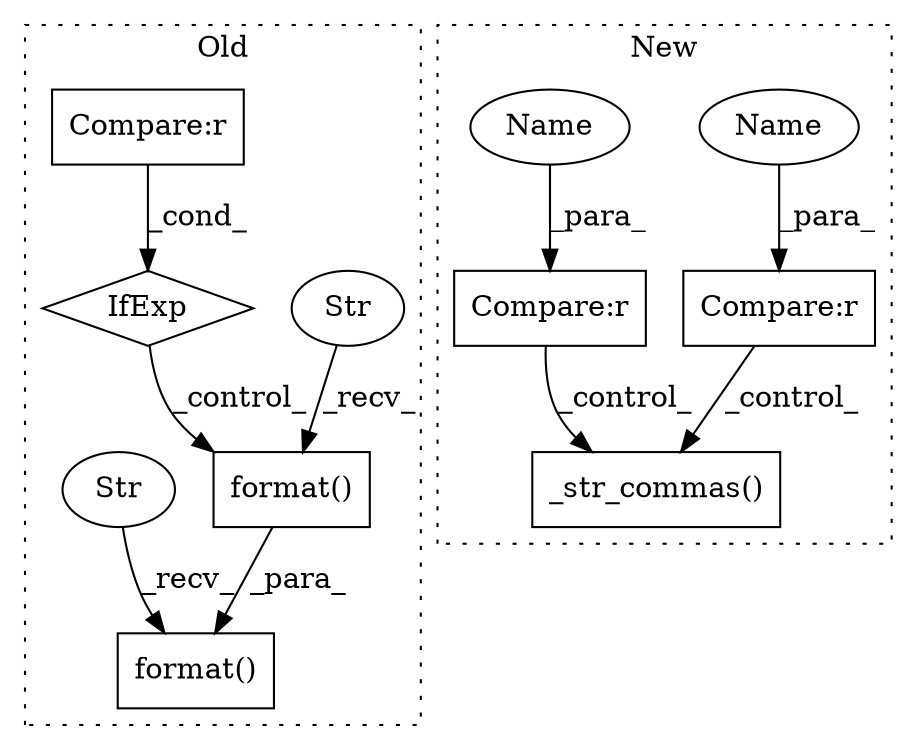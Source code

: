 digraph G {
subgraph cluster0 {
1 [label="format()" a="75" s="1389,1413" l="15,1" shape="box"];
5 [label="Str" a="66" s="1389" l="7" shape="ellipse"];
6 [label="Compare:r" a="40" s="1366" l="17" shape="box"];
7 [label="IfExp" a="51" s="1362,1383" l="4,6" shape="diamond"];
8 [label="format()" a="75" s="1437,1493" l="29,1" shape="box"];
9 [label="Str" a="66" s="1437" l="21" shape="ellipse"];
label = "Old";
style="dotted";
}
subgraph cluster1 {
2 [label="_str_commas()" a="75" s="5086,5113" l="17,1" shape="box"];
3 [label="Compare:r" a="40" s="4998" l="29" shape="box"];
4 [label="Compare:r" a="40" s="4939" l="22" shape="box"];
10 [label="Name" a="87" s="4957" l="4" shape="ellipse"];
11 [label="Name" a="87" s="5023" l="4" shape="ellipse"];
label = "New";
style="dotted";
}
1 -> 8 [label="_para_"];
3 -> 2 [label="_control_"];
4 -> 2 [label="_control_"];
5 -> 1 [label="_recv_"];
6 -> 7 [label="_cond_"];
7 -> 1 [label="_control_"];
9 -> 8 [label="_recv_"];
10 -> 4 [label="_para_"];
11 -> 3 [label="_para_"];
}